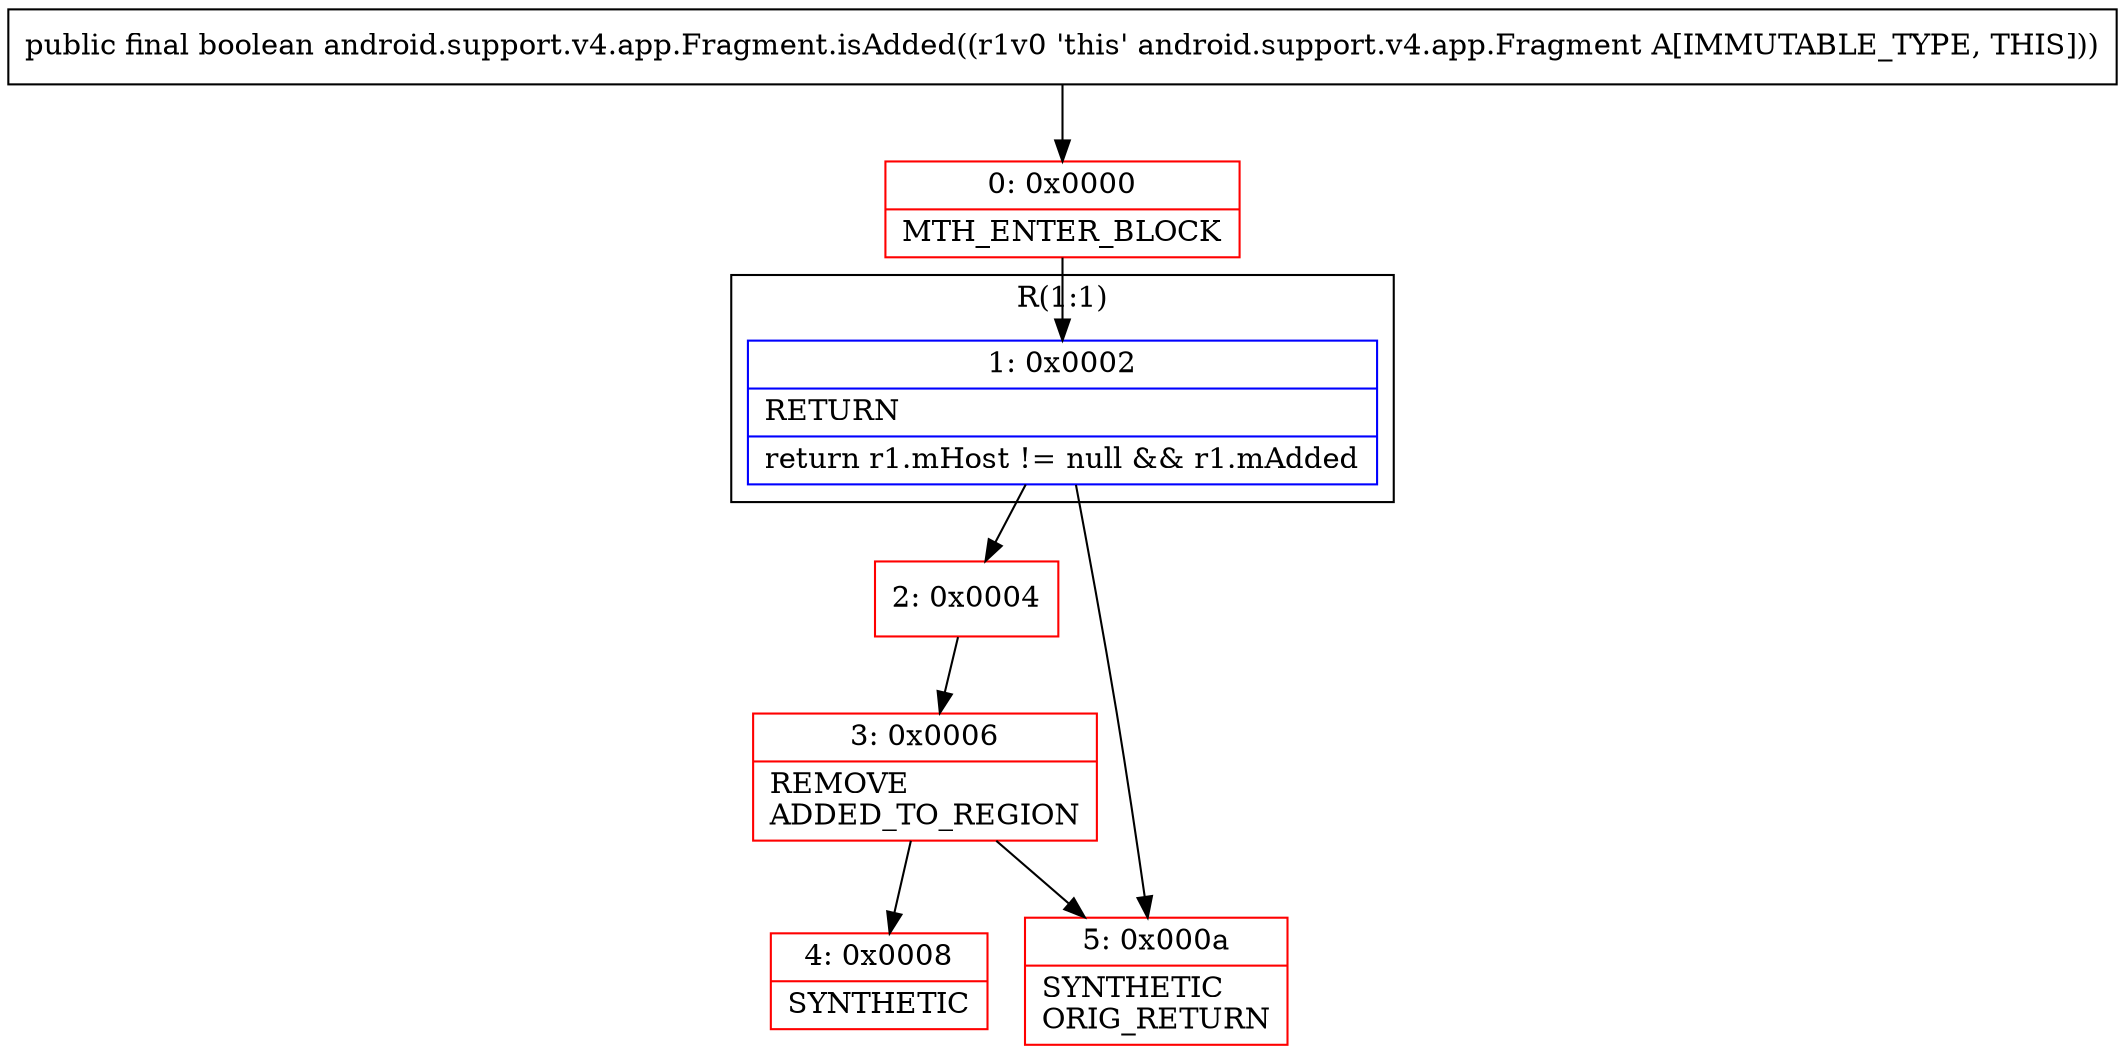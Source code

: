 digraph "CFG forandroid.support.v4.app.Fragment.isAdded()Z" {
subgraph cluster_Region_1140545036 {
label = "R(1:1)";
node [shape=record,color=blue];
Node_1 [shape=record,label="{1\:\ 0x0002|RETURN\l|return r1.mHost != null && r1.mAdded\l}"];
}
Node_0 [shape=record,color=red,label="{0\:\ 0x0000|MTH_ENTER_BLOCK\l}"];
Node_2 [shape=record,color=red,label="{2\:\ 0x0004}"];
Node_3 [shape=record,color=red,label="{3\:\ 0x0006|REMOVE\lADDED_TO_REGION\l}"];
Node_4 [shape=record,color=red,label="{4\:\ 0x0008|SYNTHETIC\l}"];
Node_5 [shape=record,color=red,label="{5\:\ 0x000a|SYNTHETIC\lORIG_RETURN\l}"];
MethodNode[shape=record,label="{public final boolean android.support.v4.app.Fragment.isAdded((r1v0 'this' android.support.v4.app.Fragment A[IMMUTABLE_TYPE, THIS])) }"];
MethodNode -> Node_0;
Node_1 -> Node_2;
Node_1 -> Node_5;
Node_0 -> Node_1;
Node_2 -> Node_3;
Node_3 -> Node_4;
Node_3 -> Node_5;
}

